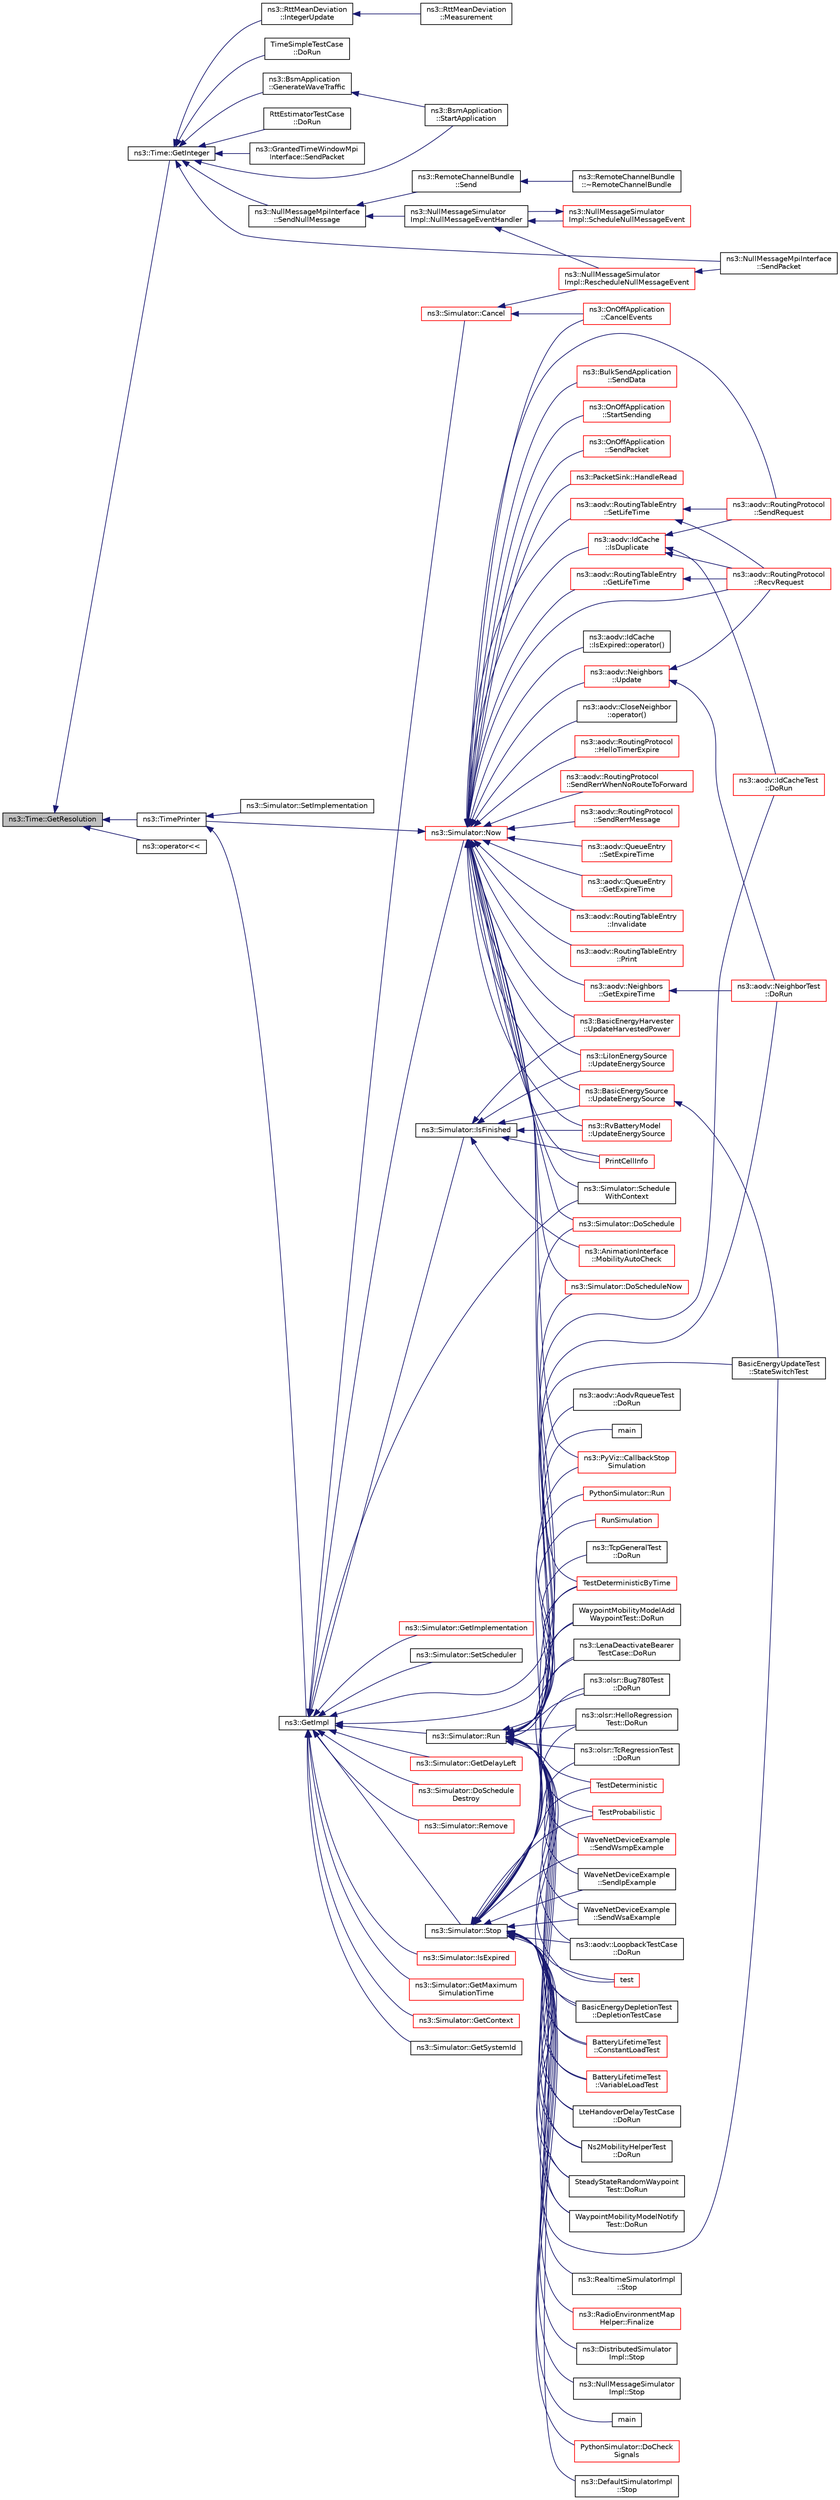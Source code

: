 digraph "ns3::Time::GetResolution"
{
  edge [fontname="Helvetica",fontsize="10",labelfontname="Helvetica",labelfontsize="10"];
  node [fontname="Helvetica",fontsize="10",shape=record];
  rankdir="LR";
  Node1 [label="ns3::Time::GetResolution",height=0.2,width=0.4,color="black", fillcolor="grey75", style="filled", fontcolor="black"];
  Node1 -> Node2 [dir="back",color="midnightblue",fontsize="10",style="solid"];
  Node2 [label="ns3::Time::GetInteger",height=0.2,width=0.4,color="black", fillcolor="white", style="filled",URL="$dc/d04/classns3_1_1Time.html#a8c88e10860be3bc0cfabdbd92df42cff"];
  Node2 -> Node3 [dir="back",color="midnightblue",fontsize="10",style="solid"];
  Node3 [label="TimeSimpleTestCase\l::DoRun",height=0.2,width=0.4,color="black", fillcolor="white", style="filled",URL="$d7/d25/classTimeSimpleTestCase.html#a4420daddc0f37503638626397ec83f41",tooltip="Implementation to actually run this TestCase. "];
  Node2 -> Node4 [dir="back",color="midnightblue",fontsize="10",style="solid"];
  Node4 [label="ns3::RttMeanDeviation\l::IntegerUpdate",height=0.2,width=0.4,color="black", fillcolor="white", style="filled",URL="$d5/d30/classns3_1_1RttMeanDeviation.html#af64f76fb0e39c735425f56add7e6bdd0"];
  Node4 -> Node5 [dir="back",color="midnightblue",fontsize="10",style="solid"];
  Node5 [label="ns3::RttMeanDeviation\l::Measurement",height=0.2,width=0.4,color="black", fillcolor="white", style="filled",URL="$d5/d30/classns3_1_1RttMeanDeviation.html#a3e727dacebe30903b9c7ea084564c4e8",tooltip="Add a new measurement to the estimator. "];
  Node2 -> Node6 [dir="back",color="midnightblue",fontsize="10",style="solid"];
  Node6 [label="RttEstimatorTestCase\l::DoRun",height=0.2,width=0.4,color="black", fillcolor="white", style="filled",URL="$dc/dc8/classRttEstimatorTestCase.html#a0f7b32f862450cf750923c9be8ec0918",tooltip="Implementation to actually run this TestCase. "];
  Node2 -> Node7 [dir="back",color="midnightblue",fontsize="10",style="solid"];
  Node7 [label="ns3::GrantedTimeWindowMpi\lInterface::SendPacket",height=0.2,width=0.4,color="black", fillcolor="white", style="filled",URL="$da/db3/classns3_1_1GrantedTimeWindowMpiInterface.html#ac3b6bb4ae10c6e49001d664871b201c6"];
  Node2 -> Node8 [dir="back",color="midnightblue",fontsize="10",style="solid"];
  Node8 [label="ns3::NullMessageMpiInterface\l::SendPacket",height=0.2,width=0.4,color="black", fillcolor="white", style="filled",URL="$d0/d9f/classns3_1_1NullMessageMpiInterface.html#a5bef503661f681b69f0c69abda3ed25a"];
  Node2 -> Node9 [dir="back",color="midnightblue",fontsize="10",style="solid"];
  Node9 [label="ns3::NullMessageMpiInterface\l::SendNullMessage",height=0.2,width=0.4,color="black", fillcolor="white", style="filled",URL="$d0/d9f/classns3_1_1NullMessageMpiInterface.html#a92aad3a1cd808f9434cb231887f830de",tooltip="Send a Null Message to across the specified bundle. "];
  Node9 -> Node10 [dir="back",color="midnightblue",fontsize="10",style="solid"];
  Node10 [label="ns3::NullMessageSimulator\lImpl::NullMessageEventHandler",height=0.2,width=0.4,color="black", fillcolor="white", style="filled",URL="$db/dea/classns3_1_1NullMessageSimulatorImpl.html#a9bbef7568522f12c33d676e9e5108e2d"];
  Node10 -> Node11 [dir="back",color="midnightblue",fontsize="10",style="solid"];
  Node11 [label="ns3::NullMessageSimulator\lImpl::ScheduleNullMessageEvent",height=0.2,width=0.4,color="red", fillcolor="white", style="filled",URL="$db/dea/classns3_1_1NullMessageSimulatorImpl.html#af281eadb697cd73293300c30b6bd975d"];
  Node11 -> Node10 [dir="back",color="midnightblue",fontsize="10",style="solid"];
  Node10 -> Node12 [dir="back",color="midnightblue",fontsize="10",style="solid"];
  Node12 [label="ns3::NullMessageSimulator\lImpl::RescheduleNullMessageEvent",height=0.2,width=0.4,color="red", fillcolor="white", style="filled",URL="$db/dea/classns3_1_1NullMessageSimulatorImpl.html#addc65b52a532801e4f2dc1fdffce2a66"];
  Node12 -> Node8 [dir="back",color="midnightblue",fontsize="10",style="solid"];
  Node9 -> Node13 [dir="back",color="midnightblue",fontsize="10",style="solid"];
  Node13 [label="ns3::RemoteChannelBundle\l::Send",height=0.2,width=0.4,color="black", fillcolor="white", style="filled",URL="$d6/d78/classns3_1_1RemoteChannelBundle.html#aafe14f486b07e9ae81ab6667de7ddaf3"];
  Node13 -> Node14 [dir="back",color="midnightblue",fontsize="10",style="solid"];
  Node14 [label="ns3::RemoteChannelBundle\l::~RemoteChannelBundle",height=0.2,width=0.4,color="black", fillcolor="white", style="filled",URL="$d6/d78/classns3_1_1RemoteChannelBundle.html#a05c6c262d09634c3e08e1fce48c7b9ec"];
  Node2 -> Node15 [dir="back",color="midnightblue",fontsize="10",style="solid"];
  Node15 [label="ns3::BsmApplication\l::StartApplication",height=0.2,width=0.4,color="black", fillcolor="white", style="filled",URL="$d9/ddb/classns3_1_1BsmApplication.html#a2caf2e381d781dfde58e39f19a220523",tooltip="Called at time specified by Start. "];
  Node2 -> Node16 [dir="back",color="midnightblue",fontsize="10",style="solid"];
  Node16 [label="ns3::BsmApplication\l::GenerateWaveTraffic",height=0.2,width=0.4,color="black", fillcolor="white", style="filled",URL="$d9/ddb/classns3_1_1BsmApplication.html#a22a009e7512e5df69dd9b81f96d15f51",tooltip="Creates and transmits a WAVE BSM packet. "];
  Node16 -> Node15 [dir="back",color="midnightblue",fontsize="10",style="solid"];
  Node1 -> Node17 [dir="back",color="midnightblue",fontsize="10",style="solid"];
  Node17 [label="ns3::TimePrinter",height=0.2,width=0.4,color="black", fillcolor="white", style="filled",URL="$d8/dff/group__logging.html#gaaad3642e8247a056cd83001d805b0812"];
  Node17 -> Node18 [dir="back",color="midnightblue",fontsize="10",style="solid"];
  Node18 [label="ns3::GetImpl",height=0.2,width=0.4,color="black", fillcolor="white", style="filled",URL="$d4/d8b/group__simulator.html#ga42eb4eddad41528d4d99794a3dae3fd0",tooltip="Get the SimulatorImpl singleton. "];
  Node18 -> Node19 [dir="back",color="midnightblue",fontsize="10",style="solid"];
  Node19 [label="ns3::Simulator::SetScheduler",height=0.2,width=0.4,color="black", fillcolor="white", style="filled",URL="$d7/deb/classns3_1_1Simulator.html#a926ae3f3fc64b7ca23460a0bae02acd4",tooltip="Set the scheduler type with an ObjectFactory. "];
  Node18 -> Node20 [dir="back",color="midnightblue",fontsize="10",style="solid"];
  Node20 [label="ns3::Simulator::IsFinished",height=0.2,width=0.4,color="black", fillcolor="white", style="filled",URL="$d7/deb/classns3_1_1Simulator.html#aa8c662d04480705d09b3d65b4dea9d2f"];
  Node20 -> Node21 [dir="back",color="midnightblue",fontsize="10",style="solid"];
  Node21 [label="PrintCellInfo",height=0.2,width=0.4,color="red", fillcolor="white", style="filled",URL="$df/d15/examples_2li-ion-energy-source_8cc.html#a5a233214e03143292862c2a936b073eb"];
  Node20 -> Node22 [dir="back",color="midnightblue",fontsize="10",style="solid"];
  Node22 [label="ns3::LiIonEnergySource\l::UpdateEnergySource",height=0.2,width=0.4,color="red", fillcolor="white", style="filled",URL="$dd/d9d/classns3_1_1LiIonEnergySource.html#a189ac70234f5af2d1b1457ea43bd1b9f"];
  Node20 -> Node23 [dir="back",color="midnightblue",fontsize="10",style="solid"];
  Node23 [label="ns3::BasicEnergyHarvester\l::UpdateHarvestedPower",height=0.2,width=0.4,color="red", fillcolor="white", style="filled",URL="$d5/df9/classns3_1_1BasicEnergyHarvester.html#aa1a0d934e9024f469a6b06b3b960f34e"];
  Node20 -> Node24 [dir="back",color="midnightblue",fontsize="10",style="solid"];
  Node24 [label="ns3::BasicEnergySource\l::UpdateEnergySource",height=0.2,width=0.4,color="red", fillcolor="white", style="filled",URL="$d1/db4/classns3_1_1BasicEnergySource.html#a184cad1de97de7162e18f976d987bdaf"];
  Node24 -> Node25 [dir="back",color="midnightblue",fontsize="10",style="solid"];
  Node25 [label="BasicEnergyUpdateTest\l::StateSwitchTest",height=0.2,width=0.4,color="black", fillcolor="white", style="filled",URL="$d5/de0/classBasicEnergyUpdateTest.html#aebdf7df054db21ed34826ccdf208f6a6"];
  Node20 -> Node26 [dir="back",color="midnightblue",fontsize="10",style="solid"];
  Node26 [label="ns3::RvBatteryModel\l::UpdateEnergySource",height=0.2,width=0.4,color="red", fillcolor="white", style="filled",URL="$db/db8/classns3_1_1RvBatteryModel.html#ac0885eeb1b510ffe52531e7e68039d3e"];
  Node20 -> Node27 [dir="back",color="midnightblue",fontsize="10",style="solid"];
  Node27 [label="ns3::AnimationInterface\l::MobilityAutoCheck",height=0.2,width=0.4,color="red", fillcolor="white", style="filled",URL="$d6/d1a/classns3_1_1AnimationInterface.html#a23e31bf019017e94d49dd139718e93f4",tooltip="Mobility auto check function. "];
  Node18 -> Node28 [dir="back",color="midnightblue",fontsize="10",style="solid"];
  Node28 [label="ns3::Simulator::Run",height=0.2,width=0.4,color="black", fillcolor="white", style="filled",URL="$d7/deb/classns3_1_1Simulator.html#a84be982e6d03b62c3dc3303c75a9b909"];
  Node28 -> Node29 [dir="back",color="midnightblue",fontsize="10",style="solid"];
  Node29 [label="ns3::aodv::IdCacheTest\l::DoRun",height=0.2,width=0.4,color="red", fillcolor="white", style="filled",URL="$d7/d70/classns3_1_1aodv_1_1IdCacheTest.html#af48af2859e1e63cf946df38906f4d7a2",tooltip="Implementation to actually run this TestCase. "];
  Node28 -> Node30 [dir="back",color="midnightblue",fontsize="10",style="solid"];
  Node30 [label="ns3::aodv::NeighborTest\l::DoRun",height=0.2,width=0.4,color="red", fillcolor="white", style="filled",URL="$d0/d15/structns3_1_1aodv_1_1NeighborTest.html#aeb957b7644d6c77f5d0d43d2c160897f",tooltip="Implementation to actually run this TestCase. "];
  Node28 -> Node31 [dir="back",color="midnightblue",fontsize="10",style="solid"];
  Node31 [label="ns3::aodv::AodvRqueueTest\l::DoRun",height=0.2,width=0.4,color="black", fillcolor="white", style="filled",URL="$d3/d00/structns3_1_1aodv_1_1AodvRqueueTest.html#a7ec6b59547d19f9c08f2dcff06eecae3",tooltip="Implementation to actually run this TestCase. "];
  Node28 -> Node32 [dir="back",color="midnightblue",fontsize="10",style="solid"];
  Node32 [label="ns3::aodv::LoopbackTestCase\l::DoRun",height=0.2,width=0.4,color="black", fillcolor="white", style="filled",URL="$d2/d8c/classns3_1_1aodv_1_1LoopbackTestCase.html#aa4ecd46f743a971813870cff58563eab",tooltip="Implementation to actually run this TestCase. "];
  Node28 -> Node33 [dir="back",color="midnightblue",fontsize="10",style="solid"];
  Node33 [label="main",height=0.2,width=0.4,color="black", fillcolor="white", style="filled",URL="$d0/d88/csma-bridge-one-hop_8cc.html#a0ddf1224851353fc92bfbff6f499fa97"];
  Node28 -> Node34 [dir="back",color="midnightblue",fontsize="10",style="solid"];
  Node34 [label="PythonSimulator::Run",height=0.2,width=0.4,color="red", fillcolor="white", style="filled",URL="$d7/d8a/classPythonSimulator.html#ab712f4079b2b054f2ddc2ba57d840c18"];
  Node28 -> Node35 [dir="back",color="midnightblue",fontsize="10",style="solid"];
  Node35 [label="test",height=0.2,width=0.4,color="red", fillcolor="white", style="filled",URL="$d2/def/main-test-sync_8cc.html#a708a4c1a4d0c4acc4c447310dd4db27f"];
  Node28 -> Node25 [dir="back",color="midnightblue",fontsize="10",style="solid"];
  Node28 -> Node36 [dir="back",color="midnightblue",fontsize="10",style="solid"];
  Node36 [label="BasicEnergyDepletionTest\l::DepletionTestCase",height=0.2,width=0.4,color="black", fillcolor="white", style="filled",URL="$d0/d83/classBasicEnergyDepletionTest.html#a933f0ff2e50a5dc64b4312619405a05a"];
  Node28 -> Node37 [dir="back",color="midnightblue",fontsize="10",style="solid"];
  Node37 [label="BatteryLifetimeTest\l::ConstantLoadTest",height=0.2,width=0.4,color="red", fillcolor="white", style="filled",URL="$dd/d15/classBatteryLifetimeTest.html#a5cfb6c588872035454feb525491b1d52"];
  Node28 -> Node38 [dir="back",color="midnightblue",fontsize="10",style="solid"];
  Node38 [label="BatteryLifetimeTest\l::VariableLoadTest",height=0.2,width=0.4,color="red", fillcolor="white", style="filled",URL="$dd/d15/classBatteryLifetimeTest.html#aa6d0fb55387831f97d9834c47abfd669"];
  Node28 -> Node39 [dir="back",color="midnightblue",fontsize="10",style="solid"];
  Node39 [label="RunSimulation",height=0.2,width=0.4,color="red", fillcolor="white", style="filled",URL="$d9/d41/main-simple_8cc.html#aae4a035f2107d100249164fe508bac66"];
  Node28 -> Node40 [dir="back",color="midnightblue",fontsize="10",style="solid"];
  Node40 [label="ns3::TcpGeneralTest\l::DoRun",height=0.2,width=0.4,color="black", fillcolor="white", style="filled",URL="$d2/dfd/classns3_1_1TcpGeneralTest.html#a79f00453e60b95fcf8d22757593f5ed3",tooltip="Execute the tcp test. "];
  Node28 -> Node41 [dir="back",color="midnightblue",fontsize="10",style="solid"];
  Node41 [label="ns3::LenaDeactivateBearer\lTestCase::DoRun",height=0.2,width=0.4,color="black", fillcolor="white", style="filled",URL="$d4/d2f/classns3_1_1LenaDeactivateBearerTestCase.html#a214d777e46f96b701efdfd360871f53f",tooltip="Implementation to actually run this TestCase. "];
  Node28 -> Node42 [dir="back",color="midnightblue",fontsize="10",style="solid"];
  Node42 [label="LteHandoverDelayTestCase\l::DoRun",height=0.2,width=0.4,color="black", fillcolor="white", style="filled",URL="$d8/dde/classLteHandoverDelayTestCase.html#a2e5214b6dd2249de91ba0aa326b8c97d",tooltip="Implementation to actually run this TestCase. "];
  Node28 -> Node43 [dir="back",color="midnightblue",fontsize="10",style="solid"];
  Node43 [label="Ns2MobilityHelperTest\l::DoRun",height=0.2,width=0.4,color="black", fillcolor="white", style="filled",URL="$d8/da7/classNs2MobilityHelperTest.html#aa79cdb96d0a0882645114e6a088e8d60",tooltip="Go. "];
  Node28 -> Node44 [dir="back",color="midnightblue",fontsize="10",style="solid"];
  Node44 [label="SteadyStateRandomWaypoint\lTest::DoRun",height=0.2,width=0.4,color="black", fillcolor="white", style="filled",URL="$db/d67/classSteadyStateRandomWaypointTest.html#a06b559358eab241daa3a937a038729df",tooltip="Implementation to actually run this TestCase. "];
  Node28 -> Node45 [dir="back",color="midnightblue",fontsize="10",style="solid"];
  Node45 [label="WaypointMobilityModelNotify\lTest::DoRun",height=0.2,width=0.4,color="black", fillcolor="white", style="filled",URL="$d6/df3/classWaypointMobilityModelNotifyTest.html#a3806dd9c9361141fade8ce51021e33ff",tooltip="Implementation to actually run this TestCase. "];
  Node28 -> Node46 [dir="back",color="midnightblue",fontsize="10",style="solid"];
  Node46 [label="WaypointMobilityModelAdd\lWaypointTest::DoRun",height=0.2,width=0.4,color="black", fillcolor="white", style="filled",URL="$d7/d3d/classWaypointMobilityModelAddWaypointTest.html#afab2502065d56508a1c71a8c78115c25",tooltip="Implementation to actually run this TestCase. "];
  Node28 -> Node47 [dir="back",color="midnightblue",fontsize="10",style="solid"];
  Node47 [label="ns3::olsr::Bug780Test\l::DoRun",height=0.2,width=0.4,color="black", fillcolor="white", style="filled",URL="$d9/d95/classns3_1_1olsr_1_1Bug780Test.html#aea2f01c8e6af5f1363b67a23ccaaf030",tooltip="Go. "];
  Node28 -> Node48 [dir="back",color="midnightblue",fontsize="10",style="solid"];
  Node48 [label="ns3::olsr::HelloRegression\lTest::DoRun",height=0.2,width=0.4,color="black", fillcolor="white", style="filled",URL="$de/dad/classns3_1_1olsr_1_1HelloRegressionTest.html#a469da2871e46fb6d56da5820f5aa1982",tooltip="Go. "];
  Node28 -> Node49 [dir="back",color="midnightblue",fontsize="10",style="solid"];
  Node49 [label="ns3::olsr::TcRegressionTest\l::DoRun",height=0.2,width=0.4,color="black", fillcolor="white", style="filled",URL="$dd/dcb/classns3_1_1olsr_1_1TcRegressionTest.html#ab3215c11b0586486c641af620fb1bc0b",tooltip="Go. "];
  Node28 -> Node50 [dir="back",color="midnightblue",fontsize="10",style="solid"];
  Node50 [label="TestDeterministic",height=0.2,width=0.4,color="red", fillcolor="white", style="filled",URL="$d3/d63/main-propagation-loss_8cc.html#a4e5137292d7c72e9726190680c642e7d"];
  Node28 -> Node51 [dir="back",color="midnightblue",fontsize="10",style="solid"];
  Node51 [label="TestProbabilistic",height=0.2,width=0.4,color="red", fillcolor="white", style="filled",URL="$d3/d63/main-propagation-loss_8cc.html#a2c280e21b5e273cca8f71b0f167e034f"];
  Node28 -> Node52 [dir="back",color="midnightblue",fontsize="10",style="solid"];
  Node52 [label="TestDeterministicByTime",height=0.2,width=0.4,color="red", fillcolor="white", style="filled",URL="$d3/d63/main-propagation-loss_8cc.html#a093207d9d8a33b2bfc987434a52eeecc"];
  Node28 -> Node53 [dir="back",color="midnightblue",fontsize="10",style="solid"];
  Node53 [label="WaveNetDeviceExample\l::SendWsmpExample",height=0.2,width=0.4,color="red", fillcolor="white", style="filled",URL="$d2/dcc/classWaveNetDeviceExample.html#ad36808acd544ff68268912c9386213fe",tooltip="Send WSMP example function. "];
  Node28 -> Node54 [dir="back",color="midnightblue",fontsize="10",style="solid"];
  Node54 [label="WaveNetDeviceExample\l::SendIpExample",height=0.2,width=0.4,color="black", fillcolor="white", style="filled",URL="$d2/dcc/classWaveNetDeviceExample.html#a97da76e52cd76f5054e8c92cfae01a9e",tooltip="Send IP example function. "];
  Node28 -> Node55 [dir="back",color="midnightblue",fontsize="10",style="solid"];
  Node55 [label="WaveNetDeviceExample\l::SendWsaExample",height=0.2,width=0.4,color="black", fillcolor="white", style="filled",URL="$d2/dcc/classWaveNetDeviceExample.html#ac1725733b797a26cd3655b58adad965e",tooltip="Send WSA example. "];
  Node18 -> Node56 [dir="back",color="midnightblue",fontsize="10",style="solid"];
  Node56 [label="ns3::Simulator::Stop",height=0.2,width=0.4,color="black", fillcolor="white", style="filled",URL="$d7/deb/classns3_1_1Simulator.html#a2335ba5b62e9066e893fecb21b7f6afd"];
  Node56 -> Node32 [dir="back",color="midnightblue",fontsize="10",style="solid"];
  Node56 -> Node57 [dir="back",color="midnightblue",fontsize="10",style="solid"];
  Node57 [label="main",height=0.2,width=0.4,color="black", fillcolor="white", style="filled",URL="$dd/da4/brite-generic-example_8cc.html#a0ddf1224851353fc92bfbff6f499fa97"];
  Node56 -> Node58 [dir="back",color="midnightblue",fontsize="10",style="solid"];
  Node58 [label="PythonSimulator::DoCheck\lSignals",height=0.2,width=0.4,color="red", fillcolor="white", style="filled",URL="$d7/d8a/classPythonSimulator.html#ae490c91afff98be992a5b45ee216ce4a"];
  Node56 -> Node35 [dir="back",color="midnightblue",fontsize="10",style="solid"];
  Node56 -> Node59 [dir="back",color="midnightblue",fontsize="10",style="solid"];
  Node59 [label="ns3::DefaultSimulatorImpl\l::Stop",height=0.2,width=0.4,color="black", fillcolor="white", style="filled",URL="$de/d04/classns3_1_1DefaultSimulatorImpl.html#a2fbb62a5fc30f2bc09fe68a6346eab79"];
  Node56 -> Node60 [dir="back",color="midnightblue",fontsize="10",style="solid"];
  Node60 [label="ns3::RealtimeSimulatorImpl\l::Stop",height=0.2,width=0.4,color="black", fillcolor="white", style="filled",URL="$da/d73/classns3_1_1RealtimeSimulatorImpl.html#a771b84498d01a1be74a21a8058d9481c"];
  Node56 -> Node25 [dir="back",color="midnightblue",fontsize="10",style="solid"];
  Node56 -> Node36 [dir="back",color="midnightblue",fontsize="10",style="solid"];
  Node56 -> Node37 [dir="back",color="midnightblue",fontsize="10",style="solid"];
  Node56 -> Node38 [dir="back",color="midnightblue",fontsize="10",style="solid"];
  Node56 -> Node61 [dir="back",color="midnightblue",fontsize="10",style="solid"];
  Node61 [label="ns3::RadioEnvironmentMap\lHelper::Finalize",height=0.2,width=0.4,color="red", fillcolor="white", style="filled",URL="$de/d0e/classns3_1_1RadioEnvironmentMapHelper.html#a8788344609c6baed271618f06a33f3f9",tooltip="Called when the map generation procedure has been completed. "];
  Node56 -> Node41 [dir="back",color="midnightblue",fontsize="10",style="solid"];
  Node56 -> Node42 [dir="back",color="midnightblue",fontsize="10",style="solid"];
  Node56 -> Node43 [dir="back",color="midnightblue",fontsize="10",style="solid"];
  Node56 -> Node44 [dir="back",color="midnightblue",fontsize="10",style="solid"];
  Node56 -> Node45 [dir="back",color="midnightblue",fontsize="10",style="solid"];
  Node56 -> Node46 [dir="back",color="midnightblue",fontsize="10",style="solid"];
  Node56 -> Node62 [dir="back",color="midnightblue",fontsize="10",style="solid"];
  Node62 [label="ns3::DistributedSimulator\lImpl::Stop",height=0.2,width=0.4,color="black", fillcolor="white", style="filled",URL="$d7/df7/classns3_1_1DistributedSimulatorImpl.html#ac5c3ff4918441cb0671ecd8d5d54d7df"];
  Node56 -> Node63 [dir="back",color="midnightblue",fontsize="10",style="solid"];
  Node63 [label="ns3::NullMessageSimulator\lImpl::Stop",height=0.2,width=0.4,color="black", fillcolor="white", style="filled",URL="$db/dea/classns3_1_1NullMessageSimulatorImpl.html#a1216d19d0217c35d58704f64ae728c13"];
  Node56 -> Node47 [dir="back",color="midnightblue",fontsize="10",style="solid"];
  Node56 -> Node48 [dir="back",color="midnightblue",fontsize="10",style="solid"];
  Node56 -> Node49 [dir="back",color="midnightblue",fontsize="10",style="solid"];
  Node56 -> Node50 [dir="back",color="midnightblue",fontsize="10",style="solid"];
  Node56 -> Node51 [dir="back",color="midnightblue",fontsize="10",style="solid"];
  Node56 -> Node52 [dir="back",color="midnightblue",fontsize="10",style="solid"];
  Node56 -> Node64 [dir="back",color="midnightblue",fontsize="10",style="solid"];
  Node64 [label="ns3::PyViz::CallbackStop\lSimulation",height=0.2,width=0.4,color="red", fillcolor="white", style="filled",URL="$db/d7c/classns3_1_1PyViz.html#ad9baca9400bd2b9bc910539312550b5c",tooltip="stop simulation callback function "];
  Node56 -> Node53 [dir="back",color="midnightblue",fontsize="10",style="solid"];
  Node56 -> Node54 [dir="back",color="midnightblue",fontsize="10",style="solid"];
  Node56 -> Node55 [dir="back",color="midnightblue",fontsize="10",style="solid"];
  Node18 -> Node65 [dir="back",color="midnightblue",fontsize="10",style="solid"];
  Node65 [label="ns3::Simulator::Now",height=0.2,width=0.4,color="red", fillcolor="white", style="filled",URL="$d7/deb/classns3_1_1Simulator.html#ac3178fa975b419f7875e7105be122800"];
  Node65 -> Node66 [dir="back",color="midnightblue",fontsize="10",style="solid"];
  Node66 [label="ns3::aodv::IdCache\l::IsDuplicate",height=0.2,width=0.4,color="red", fillcolor="white", style="filled",URL="$d4/d92/classns3_1_1aodv_1_1IdCache.html#a6f32458e4f47ab3d977d8c81742b172c",tooltip="Check that entry (addr, id) exists in cache. Add entry, if it doesn&#39;t exist. "];
  Node66 -> Node67 [dir="back",color="midnightblue",fontsize="10",style="solid"];
  Node67 [label="ns3::aodv::RoutingProtocol\l::SendRequest",height=0.2,width=0.4,color="red", fillcolor="white", style="filled",URL="$db/dd0/classns3_1_1aodv_1_1RoutingProtocol.html#a483f8df4d7855b2a71e506f665ca0828",tooltip="Send RREQ. "];
  Node66 -> Node68 [dir="back",color="midnightblue",fontsize="10",style="solid"];
  Node68 [label="ns3::aodv::RoutingProtocol\l::RecvRequest",height=0.2,width=0.4,color="red", fillcolor="white", style="filled",URL="$db/dd0/classns3_1_1aodv_1_1RoutingProtocol.html#adc8555f0e1e8ba05ea80a412b412d064",tooltip="Receive RREQ. "];
  Node66 -> Node29 [dir="back",color="midnightblue",fontsize="10",style="solid"];
  Node65 -> Node69 [dir="back",color="midnightblue",fontsize="10",style="solid"];
  Node69 [label="ns3::aodv::IdCache\l::IsExpired::operator()",height=0.2,width=0.4,color="black", fillcolor="white", style="filled",URL="$dd/db8/structns3_1_1aodv_1_1IdCache_1_1IsExpired.html#a0b3a20e3b5caba41ac616c638e46b654"];
  Node65 -> Node70 [dir="back",color="midnightblue",fontsize="10",style="solid"];
  Node70 [label="ns3::aodv::Neighbors\l::GetExpireTime",height=0.2,width=0.4,color="red", fillcolor="white", style="filled",URL="$d7/d21/classns3_1_1aodv_1_1Neighbors.html#a08811b3c7cfcc0a152a05d2d582ea6eb",tooltip="Return expire time for neighbor node with address addr, if exists, else return 0. ..."];
  Node70 -> Node30 [dir="back",color="midnightblue",fontsize="10",style="solid"];
  Node65 -> Node71 [dir="back",color="midnightblue",fontsize="10",style="solid"];
  Node71 [label="ns3::aodv::Neighbors\l::Update",height=0.2,width=0.4,color="red", fillcolor="white", style="filled",URL="$d7/d21/classns3_1_1aodv_1_1Neighbors.html#a88577f05c06fbff8cf9ed281e9077f6e",tooltip="Update expire time for entry with address addr, if it exists, else add new entry. ..."];
  Node71 -> Node68 [dir="back",color="midnightblue",fontsize="10",style="solid"];
  Node71 -> Node30 [dir="back",color="midnightblue",fontsize="10",style="solid"];
  Node65 -> Node72 [dir="back",color="midnightblue",fontsize="10",style="solid"];
  Node72 [label="ns3::aodv::CloseNeighbor\l::operator()",height=0.2,width=0.4,color="black", fillcolor="white", style="filled",URL="$db/d80/structns3_1_1aodv_1_1CloseNeighbor.html#a1d20d60ac0f7d92abed2f4d4cae66aa1"];
  Node65 -> Node67 [dir="back",color="midnightblue",fontsize="10",style="solid"];
  Node65 -> Node68 [dir="back",color="midnightblue",fontsize="10",style="solid"];
  Node65 -> Node73 [dir="back",color="midnightblue",fontsize="10",style="solid"];
  Node73 [label="ns3::aodv::RoutingProtocol\l::HelloTimerExpire",height=0.2,width=0.4,color="red", fillcolor="white", style="filled",URL="$db/dd0/classns3_1_1aodv_1_1RoutingProtocol.html#a4dc002f2942cbcf436d16183c1c71f10",tooltip="Schedule next send of hello message. "];
  Node65 -> Node74 [dir="back",color="midnightblue",fontsize="10",style="solid"];
  Node74 [label="ns3::aodv::RoutingProtocol\l::SendRerrWhenNoRouteToForward",height=0.2,width=0.4,color="red", fillcolor="white", style="filled",URL="$db/dd0/classns3_1_1aodv_1_1RoutingProtocol.html#aa8b4c8c3811348aa19e76218523796af"];
  Node65 -> Node75 [dir="back",color="midnightblue",fontsize="10",style="solid"];
  Node75 [label="ns3::aodv::RoutingProtocol\l::SendRerrMessage",height=0.2,width=0.4,color="red", fillcolor="white", style="filled",URL="$db/dd0/classns3_1_1aodv_1_1RoutingProtocol.html#abc216040fe7b7ac100ea7bf2ce9a0bdb",tooltip="Forward RERR. "];
  Node65 -> Node76 [dir="back",color="midnightblue",fontsize="10",style="solid"];
  Node76 [label="ns3::aodv::QueueEntry\l::SetExpireTime",height=0.2,width=0.4,color="red", fillcolor="white", style="filled",URL="$df/da1/classns3_1_1aodv_1_1QueueEntry.html#aa1837744c201bb1c76532ac6b8c916e8"];
  Node65 -> Node77 [dir="back",color="midnightblue",fontsize="10",style="solid"];
  Node77 [label="ns3::aodv::QueueEntry\l::GetExpireTime",height=0.2,width=0.4,color="red", fillcolor="white", style="filled",URL="$df/da1/classns3_1_1aodv_1_1QueueEntry.html#a4708195804d9c474a20e4e581a814622"];
  Node65 -> Node78 [dir="back",color="midnightblue",fontsize="10",style="solid"];
  Node78 [label="ns3::aodv::RoutingTableEntry\l::Invalidate",height=0.2,width=0.4,color="red", fillcolor="white", style="filled",URL="$d7/d69/classns3_1_1aodv_1_1RoutingTableEntry.html#a828a495f05feac45830d398ad0704e5f",tooltip="Mark entry as \"down\" (i.e. disable it) "];
  Node65 -> Node79 [dir="back",color="midnightblue",fontsize="10",style="solid"];
  Node79 [label="ns3::aodv::RoutingTableEntry\l::Print",height=0.2,width=0.4,color="red", fillcolor="white", style="filled",URL="$d7/d69/classns3_1_1aodv_1_1RoutingTableEntry.html#abe0a4cb20972ee53d3d6032e3af42d8a"];
  Node65 -> Node80 [dir="back",color="midnightblue",fontsize="10",style="solid"];
  Node80 [label="ns3::aodv::RoutingTableEntry\l::SetLifeTime",height=0.2,width=0.4,color="red", fillcolor="white", style="filled",URL="$d7/d69/classns3_1_1aodv_1_1RoutingTableEntry.html#a4ae3e687225c45915155b4e7f0f76b53"];
  Node80 -> Node67 [dir="back",color="midnightblue",fontsize="10",style="solid"];
  Node80 -> Node68 [dir="back",color="midnightblue",fontsize="10",style="solid"];
  Node65 -> Node81 [dir="back",color="midnightblue",fontsize="10",style="solid"];
  Node81 [label="ns3::aodv::RoutingTableEntry\l::GetLifeTime",height=0.2,width=0.4,color="red", fillcolor="white", style="filled",URL="$d7/d69/classns3_1_1aodv_1_1RoutingTableEntry.html#a342145eb4c5e8300a3895028f7915a74"];
  Node81 -> Node68 [dir="back",color="midnightblue",fontsize="10",style="solid"];
  Node65 -> Node82 [dir="back",color="midnightblue",fontsize="10",style="solid"];
  Node82 [label="ns3::BulkSendApplication\l::SendData",height=0.2,width=0.4,color="red", fillcolor="white", style="filled",URL="$de/dc0/classns3_1_1BulkSendApplication.html#afada5c9e192f74cce5eb7f99595d60da",tooltip="Send data until the L4 transmission buffer is full. "];
  Node65 -> Node83 [dir="back",color="midnightblue",fontsize="10",style="solid"];
  Node83 [label="ns3::OnOffApplication\l::CancelEvents",height=0.2,width=0.4,color="red", fillcolor="white", style="filled",URL="$dc/d04/classns3_1_1OnOffApplication.html#afb253c6f54b73e7ca4599ad5541bce5c",tooltip="Cancel all pending events. "];
  Node65 -> Node84 [dir="back",color="midnightblue",fontsize="10",style="solid"];
  Node84 [label="ns3::OnOffApplication\l::StartSending",height=0.2,width=0.4,color="red", fillcolor="white", style="filled",URL="$dc/d04/classns3_1_1OnOffApplication.html#ac3d42b6fa582b938e0197c1b8c015583",tooltip="Start an On period. "];
  Node65 -> Node85 [dir="back",color="midnightblue",fontsize="10",style="solid"];
  Node85 [label="ns3::OnOffApplication\l::SendPacket",height=0.2,width=0.4,color="red", fillcolor="white", style="filled",URL="$dc/d04/classns3_1_1OnOffApplication.html#afe6fb4d4e772370c797b722dbe6f7e3f",tooltip="Send a packet. "];
  Node65 -> Node86 [dir="back",color="midnightblue",fontsize="10",style="solid"];
  Node86 [label="ns3::PacketSink::HandleRead",height=0.2,width=0.4,color="red", fillcolor="white", style="filled",URL="$d9/dcb/classns3_1_1PacketSink.html#a6bffa1d7397f8aa2588a19686301de55",tooltip="Handle a packet received by the application. "];
  Node65 -> Node17 [dir="back",color="midnightblue",fontsize="10",style="solid"];
  Node65 -> Node87 [dir="back",color="midnightblue",fontsize="10",style="solid"];
  Node87 [label="ns3::Simulator::Schedule\lWithContext",height=0.2,width=0.4,color="black", fillcolor="white", style="filled",URL="$d7/deb/classns3_1_1Simulator.html#a5ba9b2de598375791433f1bb9ba9ca83"];
  Node65 -> Node88 [dir="back",color="midnightblue",fontsize="10",style="solid"];
  Node88 [label="ns3::Simulator::DoSchedule",height=0.2,width=0.4,color="red", fillcolor="white", style="filled",URL="$d7/deb/classns3_1_1Simulator.html#a47af23973938819bdc89cb2807e09ed5"];
  Node65 -> Node89 [dir="back",color="midnightblue",fontsize="10",style="solid"];
  Node89 [label="ns3::Simulator::DoScheduleNow",height=0.2,width=0.4,color="red", fillcolor="white", style="filled",URL="$d7/deb/classns3_1_1Simulator.html#a9377ee62d67f7923318c4313a3b285f8"];
  Node65 -> Node21 [dir="back",color="midnightblue",fontsize="10",style="solid"];
  Node65 -> Node22 [dir="back",color="midnightblue",fontsize="10",style="solid"];
  Node65 -> Node23 [dir="back",color="midnightblue",fontsize="10",style="solid"];
  Node65 -> Node24 [dir="back",color="midnightblue",fontsize="10",style="solid"];
  Node65 -> Node26 [dir="back",color="midnightblue",fontsize="10",style="solid"];
  Node65 -> Node52 [dir="back",color="midnightblue",fontsize="10",style="solid"];
  Node65 -> Node64 [dir="back",color="midnightblue",fontsize="10",style="solid"];
  Node18 -> Node90 [dir="back",color="midnightblue",fontsize="10",style="solid"];
  Node90 [label="ns3::Simulator::GetDelayLeft",height=0.2,width=0.4,color="red", fillcolor="white", style="filled",URL="$d7/deb/classns3_1_1Simulator.html#af2c7b4285454aa5062bd2df2bb7a7ab9"];
  Node18 -> Node87 [dir="back",color="midnightblue",fontsize="10",style="solid"];
  Node18 -> Node88 [dir="back",color="midnightblue",fontsize="10",style="solid"];
  Node18 -> Node89 [dir="back",color="midnightblue",fontsize="10",style="solid"];
  Node18 -> Node91 [dir="back",color="midnightblue",fontsize="10",style="solid"];
  Node91 [label="ns3::Simulator::DoSchedule\lDestroy",height=0.2,width=0.4,color="red", fillcolor="white", style="filled",URL="$d7/deb/classns3_1_1Simulator.html#a00139c9c4e854aca72063485518c0d52"];
  Node18 -> Node92 [dir="back",color="midnightblue",fontsize="10",style="solid"];
  Node92 [label="ns3::Simulator::Remove",height=0.2,width=0.4,color="red", fillcolor="white", style="filled",URL="$d7/deb/classns3_1_1Simulator.html#ae30cacdda6cd0d5d62a8f2097b320506"];
  Node18 -> Node93 [dir="back",color="midnightblue",fontsize="10",style="solid"];
  Node93 [label="ns3::Simulator::Cancel",height=0.2,width=0.4,color="red", fillcolor="white", style="filled",URL="$d7/deb/classns3_1_1Simulator.html#a1b903a62d6117ef28f7ba3c6500689bf"];
  Node93 -> Node83 [dir="back",color="midnightblue",fontsize="10",style="solid"];
  Node93 -> Node12 [dir="back",color="midnightblue",fontsize="10",style="solid"];
  Node18 -> Node94 [dir="back",color="midnightblue",fontsize="10",style="solid"];
  Node94 [label="ns3::Simulator::IsExpired",height=0.2,width=0.4,color="red", fillcolor="white", style="filled",URL="$d7/deb/classns3_1_1Simulator.html#a83ac8425c319a29b64f6d3b2ffc61e9c"];
  Node18 -> Node95 [dir="back",color="midnightblue",fontsize="10",style="solid"];
  Node95 [label="ns3::Simulator::GetMaximum\lSimulationTime",height=0.2,width=0.4,color="red", fillcolor="white", style="filled",URL="$d7/deb/classns3_1_1Simulator.html#aa8dbab888dca7bf3528421d2c5e67f99"];
  Node18 -> Node96 [dir="back",color="midnightblue",fontsize="10",style="solid"];
  Node96 [label="ns3::Simulator::GetContext",height=0.2,width=0.4,color="red", fillcolor="white", style="filled",URL="$d7/deb/classns3_1_1Simulator.html#a8514b74ee2c42916b351b33c4a963bb0"];
  Node18 -> Node97 [dir="back",color="midnightblue",fontsize="10",style="solid"];
  Node97 [label="ns3::Simulator::GetSystemId",height=0.2,width=0.4,color="black", fillcolor="white", style="filled",URL="$d7/deb/classns3_1_1Simulator.html#ac956436096243081b306fe4d95040d42"];
  Node18 -> Node98 [dir="back",color="midnightblue",fontsize="10",style="solid"];
  Node98 [label="ns3::Simulator::GetImplementation",height=0.2,width=0.4,color="red", fillcolor="white", style="filled",URL="$d7/deb/classns3_1_1Simulator.html#afdbe7c7695132b3fae7cb0b5d67c04e3",tooltip="Get the SimulatorImpl singleton. "];
  Node17 -> Node99 [dir="back",color="midnightblue",fontsize="10",style="solid"];
  Node99 [label="ns3::Simulator::SetImplementation",height=0.2,width=0.4,color="black", fillcolor="white", style="filled",URL="$d7/deb/classns3_1_1Simulator.html#ae9c56e0f229fd981f5fdf99650953473"];
  Node1 -> Node100 [dir="back",color="midnightblue",fontsize="10",style="solid"];
  Node100 [label="ns3::operator\<\<",height=0.2,width=0.4,color="black", fillcolor="white", style="filled",URL="$d9/d7d/group__time.html#ga4ca94481b071ac60d3126f33d61238bd",tooltip="Time output streamer. "];
}
